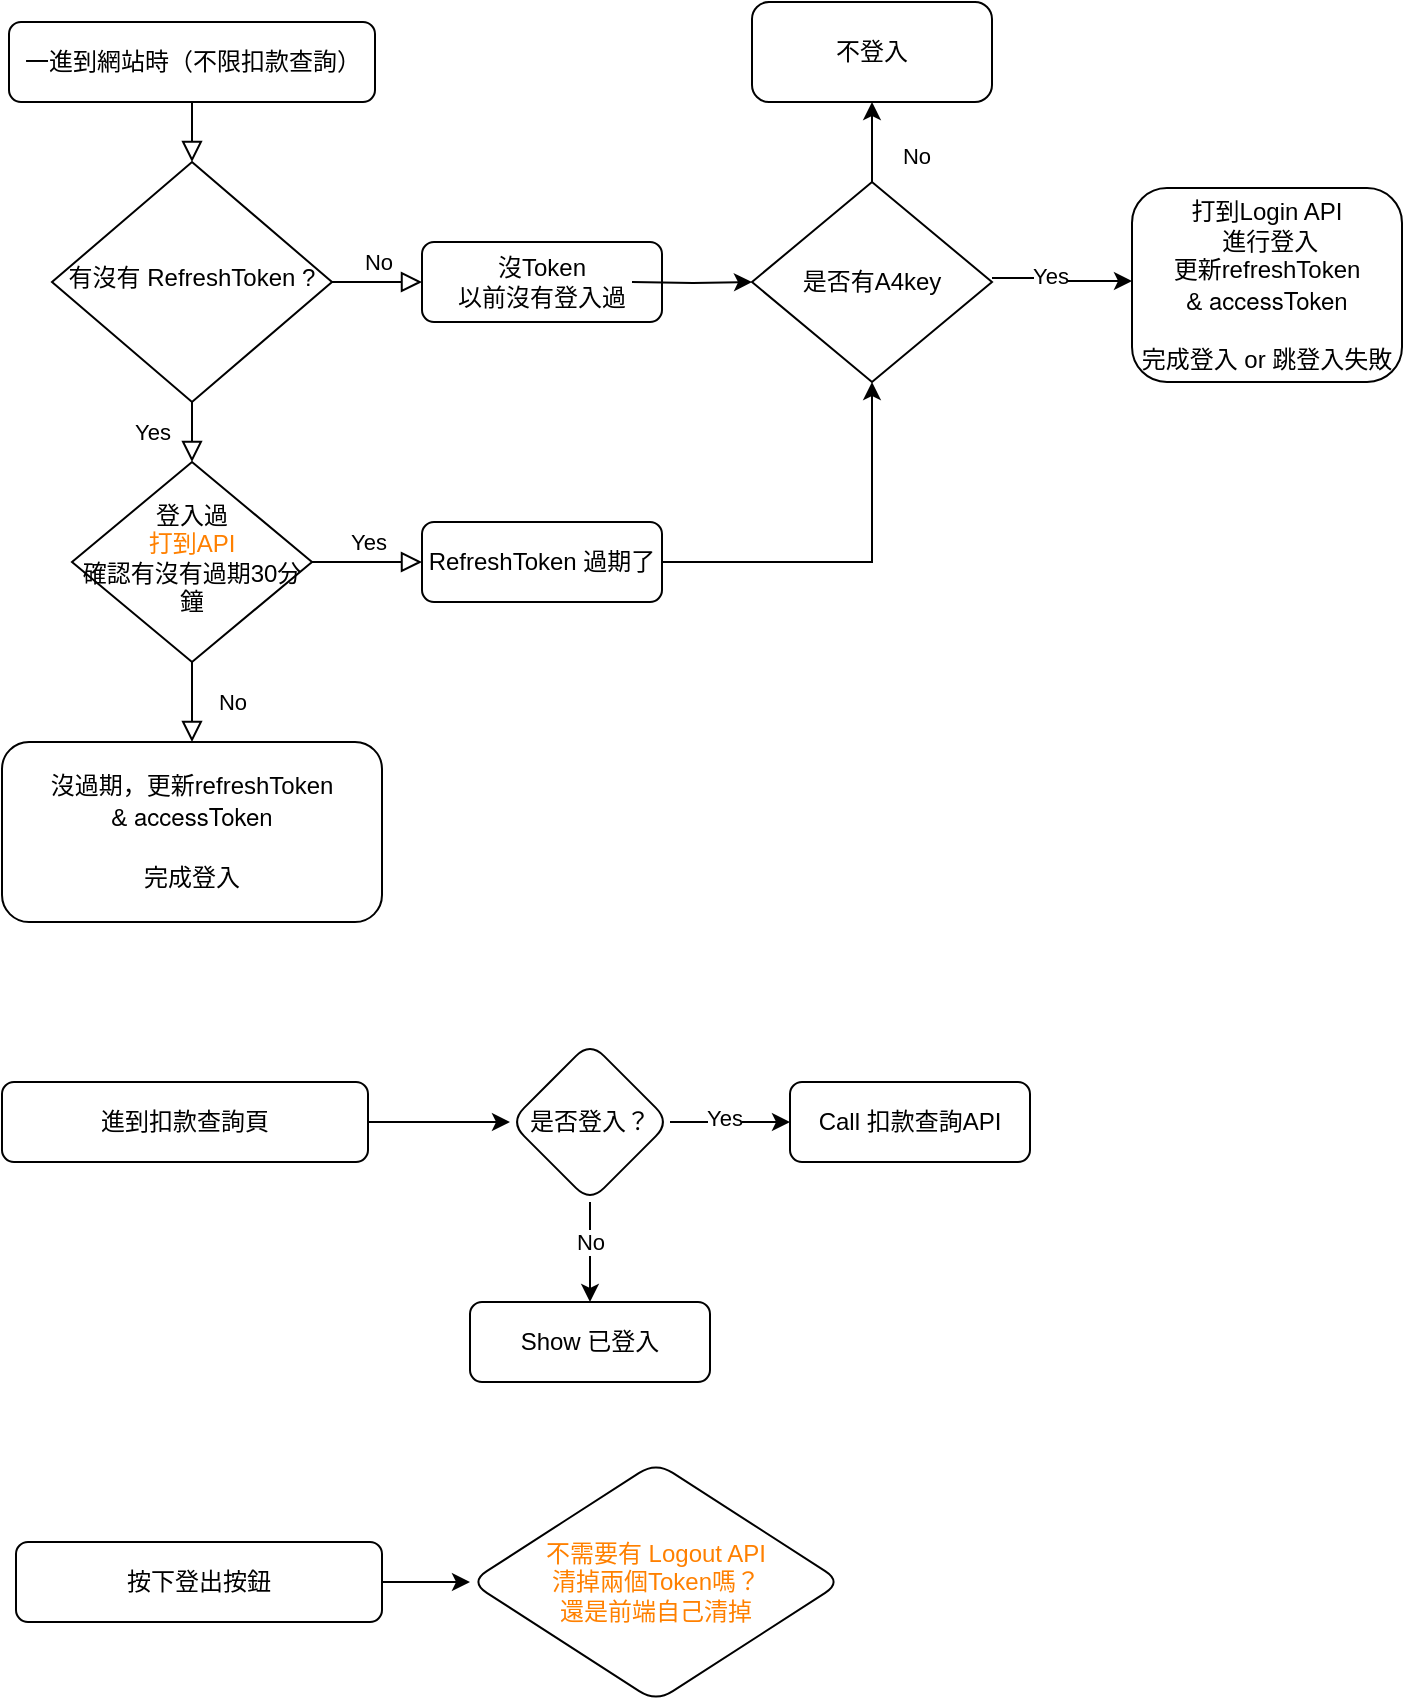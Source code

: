 <mxfile version="14.7.8" type="github">
  <diagram id="C5RBs43oDa-KdzZeNtuy" name="Page-1">
    <mxGraphModel dx="1186" dy="656" grid="1" gridSize="10" guides="1" tooltips="1" connect="1" arrows="1" fold="1" page="1" pageScale="1" pageWidth="827" pageHeight="1169" math="0" shadow="0">
      <root>
        <mxCell id="WIyWlLk6GJQsqaUBKTNV-0" />
        <mxCell id="WIyWlLk6GJQsqaUBKTNV-1" parent="WIyWlLk6GJQsqaUBKTNV-0" />
        <mxCell id="WIyWlLk6GJQsqaUBKTNV-2" value="" style="rounded=0;html=1;jettySize=auto;orthogonalLoop=1;fontSize=11;endArrow=block;endFill=0;endSize=8;strokeWidth=1;shadow=0;labelBackgroundColor=none;edgeStyle=orthogonalEdgeStyle;" parent="WIyWlLk6GJQsqaUBKTNV-1" source="WIyWlLk6GJQsqaUBKTNV-3" target="WIyWlLk6GJQsqaUBKTNV-6" edge="1">
          <mxGeometry relative="1" as="geometry">
            <Array as="points">
              <mxPoint x="175" y="130" />
              <mxPoint x="175" y="130" />
            </Array>
          </mxGeometry>
        </mxCell>
        <mxCell id="WIyWlLk6GJQsqaUBKTNV-3" value="一進到網站時（不限扣款查詢）" style="rounded=1;whiteSpace=wrap;html=1;fontSize=12;glass=0;strokeWidth=1;shadow=0;" parent="WIyWlLk6GJQsqaUBKTNV-1" vertex="1">
          <mxGeometry x="83.5" y="80" width="183" height="40" as="geometry" />
        </mxCell>
        <mxCell id="WIyWlLk6GJQsqaUBKTNV-4" value="Yes" style="rounded=0;html=1;jettySize=auto;orthogonalLoop=1;fontSize=11;endArrow=block;endFill=0;endSize=8;strokeWidth=1;shadow=0;labelBackgroundColor=none;edgeStyle=orthogonalEdgeStyle;" parent="WIyWlLk6GJQsqaUBKTNV-1" source="WIyWlLk6GJQsqaUBKTNV-6" target="WIyWlLk6GJQsqaUBKTNV-10" edge="1">
          <mxGeometry y="20" relative="1" as="geometry">
            <mxPoint as="offset" />
          </mxGeometry>
        </mxCell>
        <mxCell id="WIyWlLk6GJQsqaUBKTNV-5" value="No" style="edgeStyle=orthogonalEdgeStyle;rounded=0;html=1;jettySize=auto;orthogonalLoop=1;fontSize=11;endArrow=block;endFill=0;endSize=8;strokeWidth=1;shadow=0;labelBackgroundColor=none;" parent="WIyWlLk6GJQsqaUBKTNV-1" source="WIyWlLk6GJQsqaUBKTNV-6" target="WIyWlLk6GJQsqaUBKTNV-7" edge="1">
          <mxGeometry y="10" relative="1" as="geometry">
            <mxPoint as="offset" />
          </mxGeometry>
        </mxCell>
        <mxCell id="WIyWlLk6GJQsqaUBKTNV-6" value="有沒有 RefreshToken ?" style="rhombus;whiteSpace=wrap;html=1;shadow=0;fontFamily=Helvetica;fontSize=12;align=center;strokeWidth=1;spacing=6;spacingTop=-4;" parent="WIyWlLk6GJQsqaUBKTNV-1" vertex="1">
          <mxGeometry x="105" y="150" width="140" height="120" as="geometry" />
        </mxCell>
        <mxCell id="WIyWlLk6GJQsqaUBKTNV-7" value="沒Token&lt;br&gt;以前沒有登入過" style="rounded=1;whiteSpace=wrap;html=1;fontSize=12;glass=0;strokeWidth=1;shadow=0;" parent="WIyWlLk6GJQsqaUBKTNV-1" vertex="1">
          <mxGeometry x="290" y="190" width="120" height="40" as="geometry" />
        </mxCell>
        <mxCell id="WIyWlLk6GJQsqaUBKTNV-8" value="No" style="rounded=0;html=1;jettySize=auto;orthogonalLoop=1;fontSize=11;endArrow=block;endFill=0;endSize=8;strokeWidth=1;shadow=0;labelBackgroundColor=none;edgeStyle=orthogonalEdgeStyle;" parent="WIyWlLk6GJQsqaUBKTNV-1" source="WIyWlLk6GJQsqaUBKTNV-10" target="WIyWlLk6GJQsqaUBKTNV-11" edge="1">
          <mxGeometry y="20" relative="1" as="geometry">
            <mxPoint as="offset" />
          </mxGeometry>
        </mxCell>
        <mxCell id="WIyWlLk6GJQsqaUBKTNV-9" value="Yes" style="edgeStyle=orthogonalEdgeStyle;rounded=0;html=1;jettySize=auto;orthogonalLoop=1;fontSize=11;endArrow=block;endFill=0;endSize=8;strokeWidth=1;shadow=0;labelBackgroundColor=none;" parent="WIyWlLk6GJQsqaUBKTNV-1" source="WIyWlLk6GJQsqaUBKTNV-10" target="WIyWlLk6GJQsqaUBKTNV-12" edge="1">
          <mxGeometry y="10" relative="1" as="geometry">
            <mxPoint as="offset" />
          </mxGeometry>
        </mxCell>
        <mxCell id="WIyWlLk6GJQsqaUBKTNV-10" value="登入過&lt;br&gt;&lt;font color=&quot;#ff8000&quot;&gt;打到API&lt;/font&gt;&lt;br&gt;確認有沒有過期30分鐘" style="rhombus;whiteSpace=wrap;html=1;shadow=0;fontFamily=Helvetica;fontSize=12;align=center;strokeWidth=1;spacing=6;spacingTop=-4;" parent="WIyWlLk6GJQsqaUBKTNV-1" vertex="1">
          <mxGeometry x="115" y="300" width="120" height="100" as="geometry" />
        </mxCell>
        <mxCell id="WIyWlLk6GJQsqaUBKTNV-11" value="沒過期，更新refreshToken &amp;amp;&amp;nbsp;&lt;span style=&quot;font-family: &amp;#34;helvetica neue&amp;#34;&quot;&gt;accessToken&lt;br&gt;&lt;br&gt;完成登入&lt;br&gt;&lt;/span&gt;" style="rounded=1;whiteSpace=wrap;html=1;fontSize=12;glass=0;strokeWidth=1;shadow=0;" parent="WIyWlLk6GJQsqaUBKTNV-1" vertex="1">
          <mxGeometry x="80" y="440" width="190" height="90" as="geometry" />
        </mxCell>
        <mxCell id="I9e6eZebv1oJj84SPyWx-4" value="" style="edgeStyle=orthogonalEdgeStyle;rounded=0;orthogonalLoop=1;jettySize=auto;html=1;entryX=0.5;entryY=1;entryDx=0;entryDy=0;" edge="1" parent="WIyWlLk6GJQsqaUBKTNV-1" source="WIyWlLk6GJQsqaUBKTNV-12" target="I9e6eZebv1oJj84SPyWx-13">
          <mxGeometry relative="1" as="geometry">
            <mxPoint x="500" y="260" as="targetPoint" />
            <Array as="points">
              <mxPoint x="515" y="350" />
            </Array>
          </mxGeometry>
        </mxCell>
        <mxCell id="WIyWlLk6GJQsqaUBKTNV-12" value="RefreshToken 過期了" style="rounded=1;whiteSpace=wrap;html=1;fontSize=12;glass=0;strokeWidth=1;shadow=0;" parent="WIyWlLk6GJQsqaUBKTNV-1" vertex="1">
          <mxGeometry x="290" y="330" width="120" height="40" as="geometry" />
        </mxCell>
        <mxCell id="I9e6eZebv1oJj84SPyWx-6" value="" style="edgeStyle=orthogonalEdgeStyle;rounded=0;orthogonalLoop=1;jettySize=auto;html=1;" edge="1" parent="WIyWlLk6GJQsqaUBKTNV-1" target="I9e6eZebv1oJj84SPyWx-5">
          <mxGeometry relative="1" as="geometry">
            <mxPoint x="515" y="400" as="sourcePoint" />
          </mxGeometry>
        </mxCell>
        <mxCell id="I9e6eZebv1oJj84SPyWx-8" value="No" style="edgeLabel;html=1;align=center;verticalAlign=middle;resizable=0;points=[];" vertex="1" connectable="0" parent="I9e6eZebv1oJj84SPyWx-6">
          <mxGeometry x="-0.36" y="-1" relative="1" as="geometry">
            <mxPoint x="21" as="offset" />
          </mxGeometry>
        </mxCell>
        <mxCell id="I9e6eZebv1oJj84SPyWx-10" value="" style="edgeStyle=orthogonalEdgeStyle;rounded=0;orthogonalLoop=1;jettySize=auto;html=1;" edge="1" parent="WIyWlLk6GJQsqaUBKTNV-1" target="I9e6eZebv1oJj84SPyWx-9">
          <mxGeometry relative="1" as="geometry">
            <mxPoint x="575" y="350" as="sourcePoint" />
          </mxGeometry>
        </mxCell>
        <mxCell id="I9e6eZebv1oJj84SPyWx-11" value="Yes" style="edgeLabel;html=1;align=center;verticalAlign=middle;resizable=0;points=[];" vertex="1" connectable="0" parent="I9e6eZebv1oJj84SPyWx-10">
          <mxGeometry x="-0.2" y="1" relative="1" as="geometry">
            <mxPoint as="offset" />
          </mxGeometry>
        </mxCell>
        <mxCell id="I9e6eZebv1oJj84SPyWx-12" value="" style="edgeStyle=orthogonalEdgeStyle;rounded=0;orthogonalLoop=1;jettySize=auto;html=1;" edge="1" parent="WIyWlLk6GJQsqaUBKTNV-1" target="I9e6eZebv1oJj84SPyWx-13">
          <mxGeometry relative="1" as="geometry">
            <mxPoint x="395" y="210" as="sourcePoint" />
          </mxGeometry>
        </mxCell>
        <mxCell id="I9e6eZebv1oJj84SPyWx-13" value="是否有A4key" style="rhombus;whiteSpace=wrap;html=1;rounded=1;shadow=0;strokeWidth=1;glass=0;arcSize=0;" vertex="1" parent="WIyWlLk6GJQsqaUBKTNV-1">
          <mxGeometry x="455" y="160" width="120" height="100" as="geometry" />
        </mxCell>
        <mxCell id="I9e6eZebv1oJj84SPyWx-14" value="不登入" style="whiteSpace=wrap;html=1;rounded=1;shadow=0;strokeWidth=1;glass=0;arcSize=17;" vertex="1" parent="WIyWlLk6GJQsqaUBKTNV-1">
          <mxGeometry x="455" y="70" width="120" height="50" as="geometry" />
        </mxCell>
        <mxCell id="I9e6eZebv1oJj84SPyWx-15" value="打到Login API&lt;br&gt;&amp;nbsp;進行登入&lt;br&gt;更新refreshToken &amp;amp;&amp;nbsp;&lt;span style=&quot;font-family: &amp;#34;helvetica neue&amp;#34;&quot;&gt;accessToken&lt;br&gt;&lt;br&gt;&lt;/span&gt;完成登入 or 跳登入失敗" style="whiteSpace=wrap;html=1;rounded=1;shadow=0;strokeWidth=1;glass=0;arcSize=18;" vertex="1" parent="WIyWlLk6GJQsqaUBKTNV-1">
          <mxGeometry x="645" y="163" width="135" height="97" as="geometry" />
        </mxCell>
        <mxCell id="I9e6eZebv1oJj84SPyWx-16" value="" style="edgeStyle=orthogonalEdgeStyle;rounded=0;orthogonalLoop=1;jettySize=auto;html=1;exitX=0.5;exitY=0;exitDx=0;exitDy=0;" edge="1" parent="WIyWlLk6GJQsqaUBKTNV-1" source="I9e6eZebv1oJj84SPyWx-13" target="I9e6eZebv1oJj84SPyWx-14">
          <mxGeometry relative="1" as="geometry">
            <mxPoint x="514.5" y="150" as="sourcePoint" />
            <mxPoint x="514.5" y="220" as="targetPoint" />
            <Array as="points" />
          </mxGeometry>
        </mxCell>
        <mxCell id="I9e6eZebv1oJj84SPyWx-17" value="No" style="edgeLabel;html=1;align=center;verticalAlign=middle;resizable=0;points=[];" vertex="1" connectable="0" parent="I9e6eZebv1oJj84SPyWx-16">
          <mxGeometry x="-0.36" y="-1" relative="1" as="geometry">
            <mxPoint x="21" as="offset" />
          </mxGeometry>
        </mxCell>
        <mxCell id="I9e6eZebv1oJj84SPyWx-18" value="" style="edgeStyle=orthogonalEdgeStyle;rounded=0;orthogonalLoop=1;jettySize=auto;html=1;" edge="1" parent="WIyWlLk6GJQsqaUBKTNV-1">
          <mxGeometry relative="1" as="geometry">
            <mxPoint x="575" y="208" as="sourcePoint" />
            <mxPoint x="645" y="209.5" as="targetPoint" />
            <Array as="points">
              <mxPoint x="605" y="208" />
              <mxPoint x="605" y="210" />
            </Array>
          </mxGeometry>
        </mxCell>
        <mxCell id="I9e6eZebv1oJj84SPyWx-19" value="Yes" style="edgeLabel;html=1;align=center;verticalAlign=middle;resizable=0;points=[];" vertex="1" connectable="0" parent="I9e6eZebv1oJj84SPyWx-18">
          <mxGeometry x="-0.2" y="1" relative="1" as="geometry">
            <mxPoint as="offset" />
          </mxGeometry>
        </mxCell>
        <mxCell id="I9e6eZebv1oJj84SPyWx-22" value="" style="edgeStyle=orthogonalEdgeStyle;rounded=0;orthogonalLoop=1;jettySize=auto;html=1;" edge="1" parent="WIyWlLk6GJQsqaUBKTNV-1" source="I9e6eZebv1oJj84SPyWx-20" target="I9e6eZebv1oJj84SPyWx-21">
          <mxGeometry relative="1" as="geometry" />
        </mxCell>
        <mxCell id="I9e6eZebv1oJj84SPyWx-20" value="進到扣款查詢頁" style="rounded=1;whiteSpace=wrap;html=1;fontSize=12;glass=0;strokeWidth=1;shadow=0;" vertex="1" parent="WIyWlLk6GJQsqaUBKTNV-1">
          <mxGeometry x="80" y="610" width="183" height="40" as="geometry" />
        </mxCell>
        <mxCell id="I9e6eZebv1oJj84SPyWx-24" value="" style="edgeStyle=orthogonalEdgeStyle;rounded=0;orthogonalLoop=1;jettySize=auto;html=1;" edge="1" parent="WIyWlLk6GJQsqaUBKTNV-1" source="I9e6eZebv1oJj84SPyWx-21" target="I9e6eZebv1oJj84SPyWx-23">
          <mxGeometry relative="1" as="geometry" />
        </mxCell>
        <mxCell id="I9e6eZebv1oJj84SPyWx-27" value="Yes" style="edgeLabel;html=1;align=center;verticalAlign=middle;resizable=0;points=[];" vertex="1" connectable="0" parent="I9e6eZebv1oJj84SPyWx-24">
          <mxGeometry x="-0.1" y="2" relative="1" as="geometry">
            <mxPoint as="offset" />
          </mxGeometry>
        </mxCell>
        <mxCell id="I9e6eZebv1oJj84SPyWx-26" value="" style="edgeStyle=orthogonalEdgeStyle;rounded=0;orthogonalLoop=1;jettySize=auto;html=1;" edge="1" parent="WIyWlLk6GJQsqaUBKTNV-1" source="I9e6eZebv1oJj84SPyWx-21" target="I9e6eZebv1oJj84SPyWx-25">
          <mxGeometry relative="1" as="geometry" />
        </mxCell>
        <mxCell id="I9e6eZebv1oJj84SPyWx-28" value="No" style="edgeLabel;html=1;align=center;verticalAlign=middle;resizable=0;points=[];" vertex="1" connectable="0" parent="I9e6eZebv1oJj84SPyWx-26">
          <mxGeometry x="-0.8" relative="1" as="geometry">
            <mxPoint y="15" as="offset" />
          </mxGeometry>
        </mxCell>
        <mxCell id="I9e6eZebv1oJj84SPyWx-21" value="是否登入？" style="rhombus;whiteSpace=wrap;html=1;rounded=1;shadow=0;strokeWidth=1;glass=0;" vertex="1" parent="WIyWlLk6GJQsqaUBKTNV-1">
          <mxGeometry x="334" y="590" width="80" height="80" as="geometry" />
        </mxCell>
        <mxCell id="I9e6eZebv1oJj84SPyWx-23" value="Call 扣款查詢API" style="whiteSpace=wrap;html=1;rounded=1;shadow=0;strokeWidth=1;glass=0;" vertex="1" parent="WIyWlLk6GJQsqaUBKTNV-1">
          <mxGeometry x="474" y="610" width="120" height="40" as="geometry" />
        </mxCell>
        <mxCell id="I9e6eZebv1oJj84SPyWx-25" value="Show 已登入" style="whiteSpace=wrap;html=1;rounded=1;shadow=0;strokeWidth=1;glass=0;" vertex="1" parent="WIyWlLk6GJQsqaUBKTNV-1">
          <mxGeometry x="314" y="720" width="120" height="40" as="geometry" />
        </mxCell>
        <mxCell id="I9e6eZebv1oJj84SPyWx-31" value="" style="edgeStyle=orthogonalEdgeStyle;rounded=0;orthogonalLoop=1;jettySize=auto;html=1;" edge="1" parent="WIyWlLk6GJQsqaUBKTNV-1" source="I9e6eZebv1oJj84SPyWx-29" target="I9e6eZebv1oJj84SPyWx-30">
          <mxGeometry relative="1" as="geometry" />
        </mxCell>
        <mxCell id="I9e6eZebv1oJj84SPyWx-29" value="按下登出按鈕" style="rounded=1;whiteSpace=wrap;html=1;fontSize=12;glass=0;strokeWidth=1;shadow=0;" vertex="1" parent="WIyWlLk6GJQsqaUBKTNV-1">
          <mxGeometry x="87" y="840" width="183" height="40" as="geometry" />
        </mxCell>
        <mxCell id="I9e6eZebv1oJj84SPyWx-30" value="&lt;font color=&quot;#ff8000&quot;&gt;不需要有 Logout API &lt;br&gt;清掉兩個Token嗎？&lt;br&gt;還是前端自己清掉&lt;br&gt;&lt;/font&gt;" style="rhombus;whiteSpace=wrap;html=1;rounded=1;shadow=0;strokeWidth=1;glass=0;" vertex="1" parent="WIyWlLk6GJQsqaUBKTNV-1">
          <mxGeometry x="314" y="800" width="186" height="120" as="geometry" />
        </mxCell>
      </root>
    </mxGraphModel>
  </diagram>
</mxfile>
